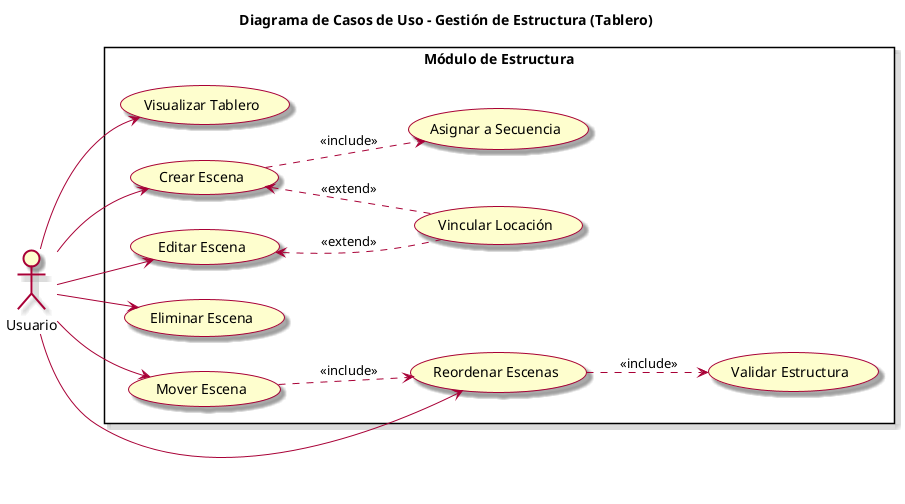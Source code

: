 @startuml Gestion_Estructura
title Diagrama de Casos de Uso - Gestión de Estructura (Tablero)
skin rose

left to right direction
skinparam packageStyle rectangle

actor "Usuario" as User

rectangle "Módulo de Estructura" {
    usecase "Visualizar Tablero" as UCE1
    usecase "Crear Escena" as UCE2
    usecase "Editar Escena" as UCE3
    usecase "Eliminar Escena" as UCE4
    usecase "Mover Escena" as UCE5
    usecase "Asignar a Secuencia" as UCE7
    usecase "Vincular Locación" as UCE8
    usecase "Reordenar Escenas" as UCE11
    usecase "Validar Estructura" as UCE12
}

User --> UCE1
User --> UCE2
User --> UCE3
User --> UCE4
User --> UCE5
User --> UCE11

' Include relationships - OBLIGATORIOS
UCE2 ..> UCE7 : <<include>>
UCE5 ..> UCE11 : <<include>>
UCE11 ..> UCE12 : <<include>>

' Extend relationships - OPCIONALES
UCE2 <.. UCE8 : <<extend>>
UCE3 <.. UCE8 : <<extend>>

@enduml
